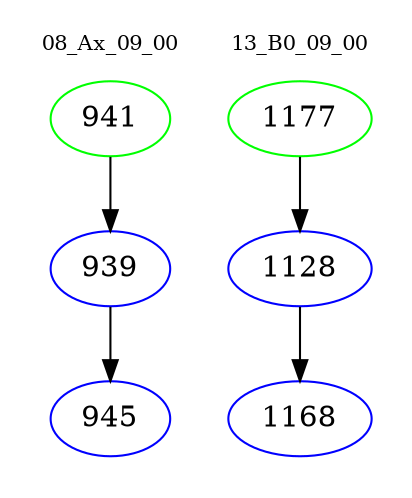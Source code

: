 digraph{
subgraph cluster_0 {
color = white
label = "08_Ax_09_00";
fontsize=10;
T0_941 [label="941", color="green"]
T0_941 -> T0_939 [color="black"]
T0_939 [label="939", color="blue"]
T0_939 -> T0_945 [color="black"]
T0_945 [label="945", color="blue"]
}
subgraph cluster_1 {
color = white
label = "13_B0_09_00";
fontsize=10;
T1_1177 [label="1177", color="green"]
T1_1177 -> T1_1128 [color="black"]
T1_1128 [label="1128", color="blue"]
T1_1128 -> T1_1168 [color="black"]
T1_1168 [label="1168", color="blue"]
}
}
